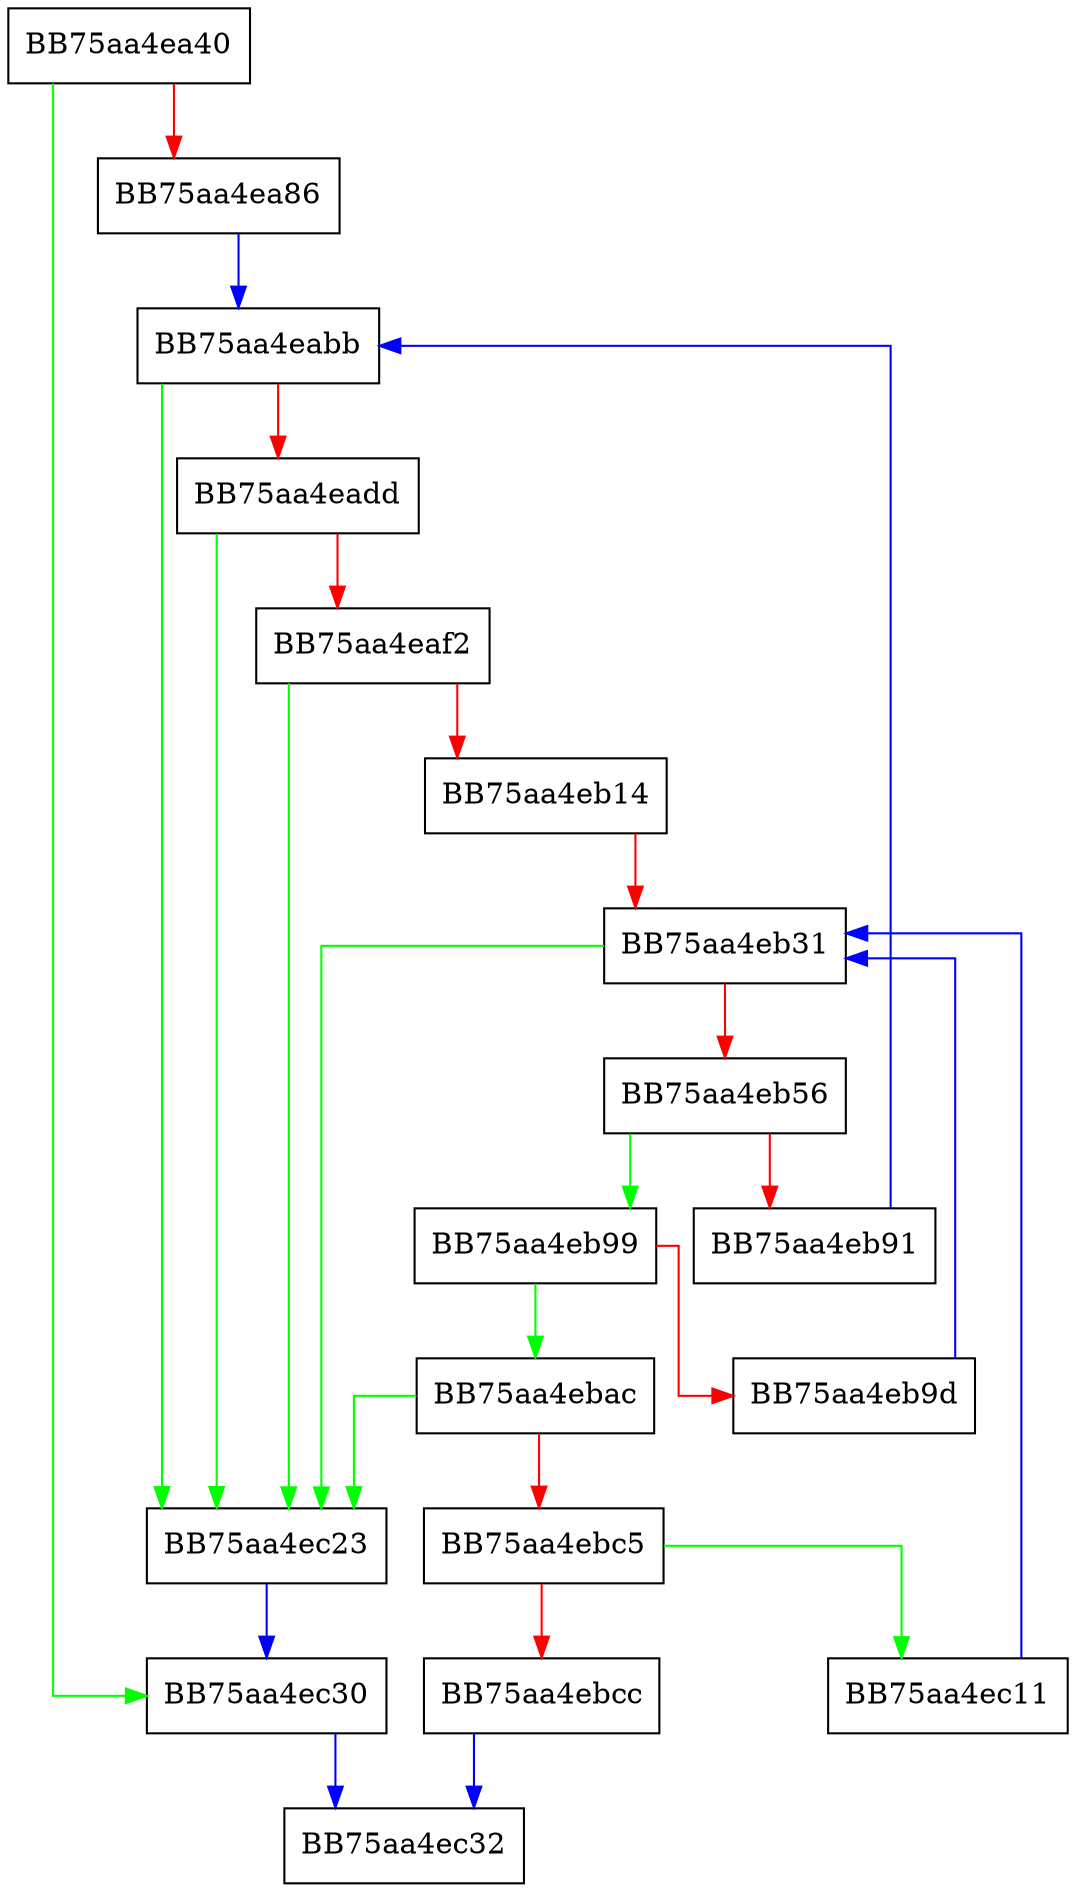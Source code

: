digraph decompressImports {
  node [shape="box"];
  graph [splines=ortho];
  BB75aa4ea40 -> BB75aa4ec30 [color="green"];
  BB75aa4ea40 -> BB75aa4ea86 [color="red"];
  BB75aa4ea86 -> BB75aa4eabb [color="blue"];
  BB75aa4eabb -> BB75aa4ec23 [color="green"];
  BB75aa4eabb -> BB75aa4eadd [color="red"];
  BB75aa4eadd -> BB75aa4ec23 [color="green"];
  BB75aa4eadd -> BB75aa4eaf2 [color="red"];
  BB75aa4eaf2 -> BB75aa4ec23 [color="green"];
  BB75aa4eaf2 -> BB75aa4eb14 [color="red"];
  BB75aa4eb14 -> BB75aa4eb31 [color="red"];
  BB75aa4eb31 -> BB75aa4ec23 [color="green"];
  BB75aa4eb31 -> BB75aa4eb56 [color="red"];
  BB75aa4eb56 -> BB75aa4eb99 [color="green"];
  BB75aa4eb56 -> BB75aa4eb91 [color="red"];
  BB75aa4eb91 -> BB75aa4eabb [color="blue"];
  BB75aa4eb99 -> BB75aa4ebac [color="green"];
  BB75aa4eb99 -> BB75aa4eb9d [color="red"];
  BB75aa4eb9d -> BB75aa4eb31 [color="blue"];
  BB75aa4ebac -> BB75aa4ec23 [color="green"];
  BB75aa4ebac -> BB75aa4ebc5 [color="red"];
  BB75aa4ebc5 -> BB75aa4ec11 [color="green"];
  BB75aa4ebc5 -> BB75aa4ebcc [color="red"];
  BB75aa4ebcc -> BB75aa4ec32 [color="blue"];
  BB75aa4ec11 -> BB75aa4eb31 [color="blue"];
  BB75aa4ec23 -> BB75aa4ec30 [color="blue"];
  BB75aa4ec30 -> BB75aa4ec32 [color="blue"];
}